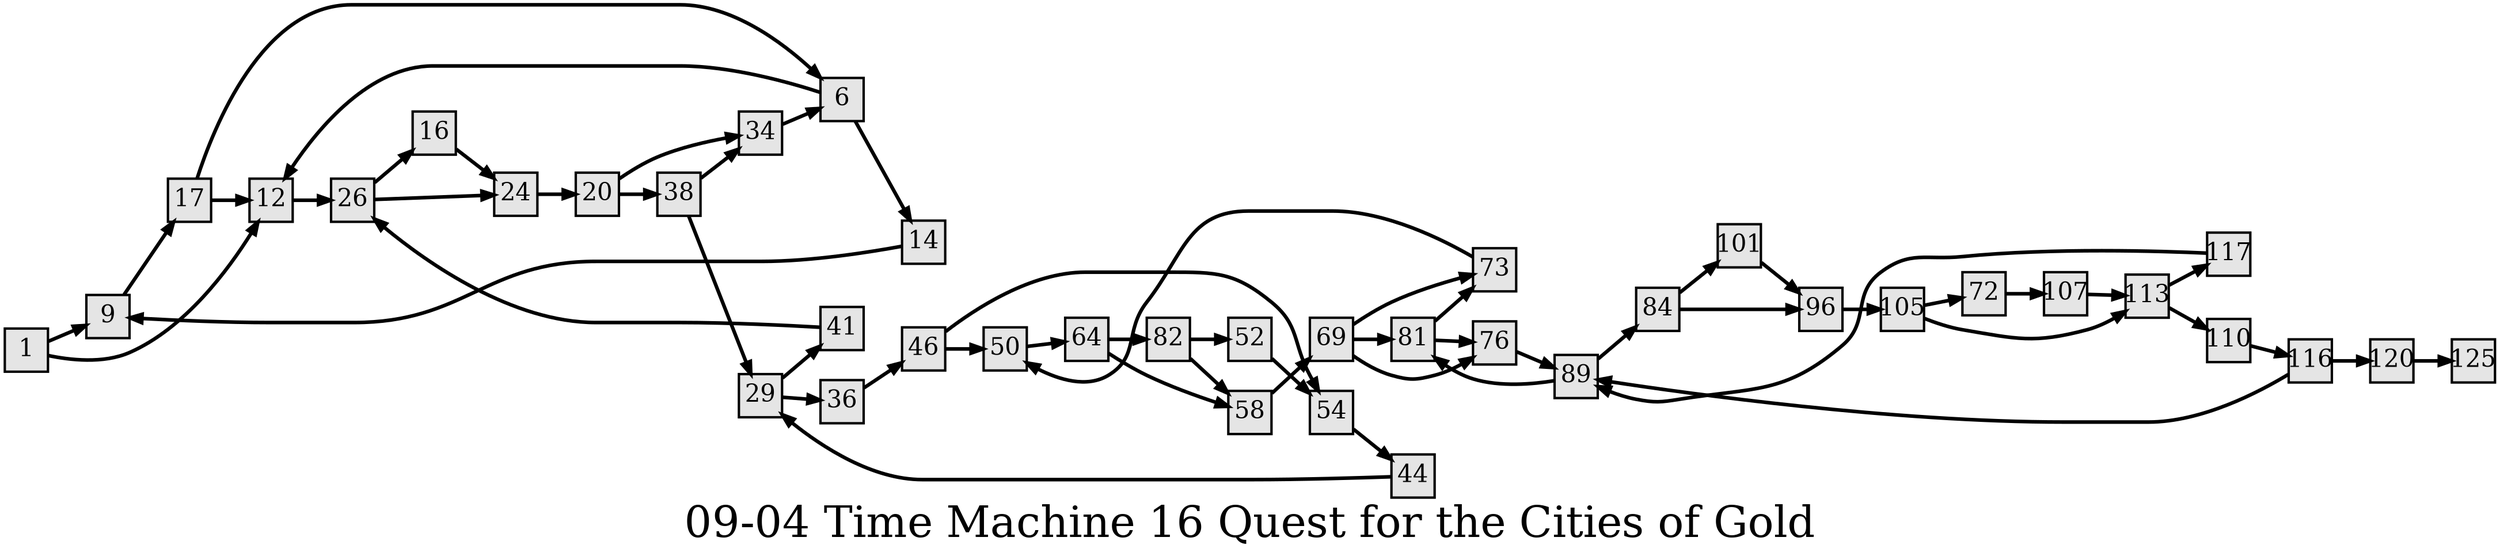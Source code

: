 digraph g{
  graph [ label="09-04 Time Machine 16 Quest for the Cities of Gold" rankdir=LR, ordering=out, fontsize=36, nodesep="0.35", ranksep="0.45"];
  node  [shape=rect, penwidth=2, fontsize=20, style=filled, fillcolor=grey90, margin="0,0", labelfloat=true, regular=true, fixedsize=true];
  edge  [labelfloat=true, penwidth=3, fontsize=12];
  // ---;
  // group  : Katz;
  // id     :;
  // gbid   :;
  // series :;
  // title  :;
  // author :;
  // credit:;
  // - name : Juliet Way-Henthorne;
  // role : encoder;
  // date : 2017-08-25;
  // - name : Jeremy Douglass;
  // role : editor;
  // date : 2017-10-19;
  // render:;
  // - name   : small;
  // styles : gvStyles-small.txt;
  // engine : dot;
  // comment: >;
  
  // ---;
  
  // From | To | Label;
  
  1 -> 9;
  1 -> 12;
  6 -> 14;
  6 -> 12;
  9 -> 17;
  12 -> 26;
  14 -> 9;
  16 -> 24;
  17 -> 6;
  17 -> 12;
  20 -> 34;
  20 -> 38;
  24 -> 20;
  26 -> 16;
  26 -> 24;
  29 -> 41;
  29 -> 36;
  34 -> 6;
  36 -> 46;
  38 -> 34;
  38 -> 29;
  41 -> 26;
  44 -> 29;
  46 -> 54;
  46 -> 50;
  50 -> 64;
  52 -> 54;
  54 -> 44;
  58 -> 69;
  64 -> 82;
  64 -> 58;
  69 -> 73;
  69 -> 81;
  69 -> 76;
  72 -> 107;
  73 -> 50;
  76 -> 89;
  81 -> 73;
  81 -> 76;
  82 -> 52;
  82 -> 58;
  84 -> 101;
  84 -> 96;
  89 -> 81;
  89 -> 84;
  96 -> 105;
  101 -> 96;
  105 -> 72;
  105 -> 113;
  107 -> 113;
  110 -> 116;
  113 -> 117;
  113 -> 110;
  116 -> 89;
  116 -> 120;
  117 -> 89;
  120 -> 125;
}

